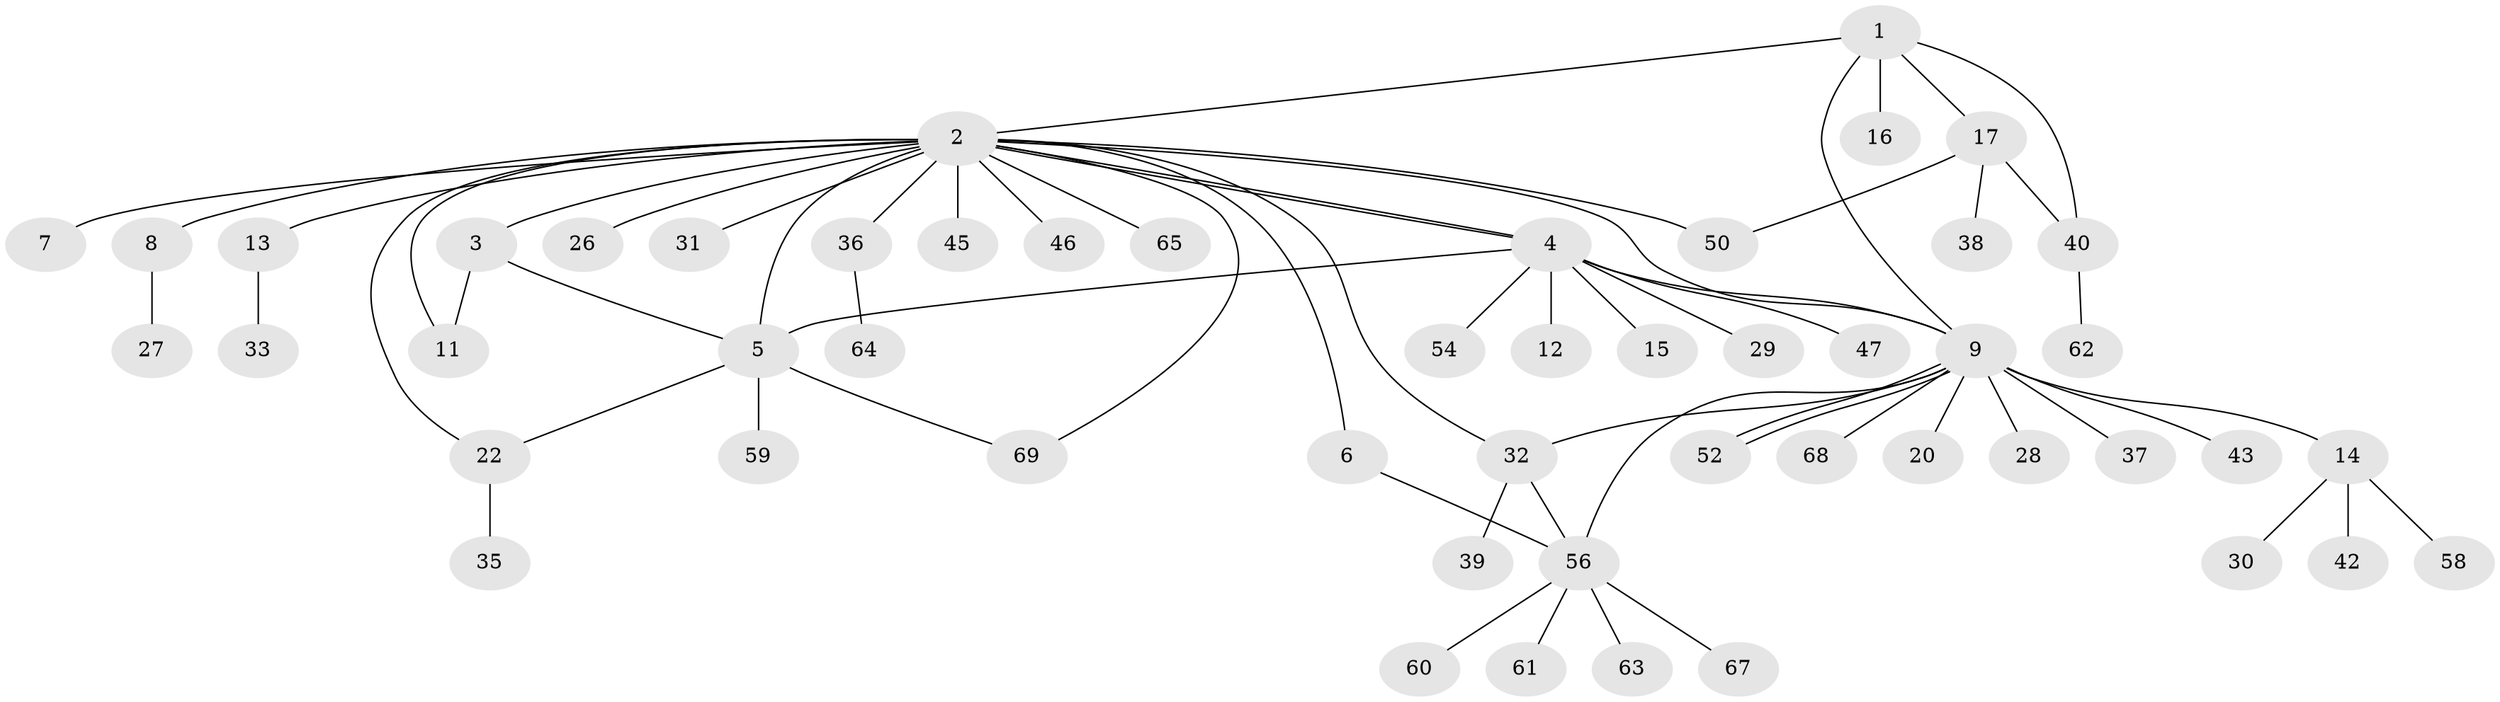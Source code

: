 // original degree distribution, {5: 0.043478260869565216, 22: 0.014492753623188406, 3: 0.07246376811594203, 7: 0.014492753623188406, 4: 0.07246376811594203, 2: 0.21739130434782608, 1: 0.5362318840579711, 10: 0.014492753623188406, 8: 0.014492753623188406}
// Generated by graph-tools (version 1.1) at 2025/11/02/27/25 16:11:12]
// undirected, 52 vertices, 65 edges
graph export_dot {
graph [start="1"]
  node [color=gray90,style=filled];
  1 [super="+18"];
  2 [super="+55"];
  3;
  4 [super="+23"];
  5 [super="+25"];
  6;
  7;
  8;
  9 [super="+10"];
  11;
  12;
  13 [super="+19"];
  14 [super="+21"];
  15;
  16;
  17 [super="+51"];
  20 [super="+24"];
  22 [super="+34"];
  26;
  27;
  28;
  29;
  30;
  31;
  32 [super="+53"];
  33;
  35;
  36 [super="+41"];
  37;
  38;
  39 [super="+48"];
  40 [super="+66"];
  42 [super="+44"];
  43;
  45 [super="+49"];
  46;
  47;
  50;
  52;
  54;
  56 [super="+57"];
  58;
  59;
  60;
  61;
  62;
  63;
  64;
  65;
  67;
  68;
  69;
  1 -- 2;
  1 -- 9;
  1 -- 16;
  1 -- 17;
  1 -- 40;
  2 -- 3;
  2 -- 4;
  2 -- 4;
  2 -- 6;
  2 -- 7;
  2 -- 8;
  2 -- 9;
  2 -- 11;
  2 -- 13;
  2 -- 22;
  2 -- 26;
  2 -- 31;
  2 -- 36;
  2 -- 45;
  2 -- 46;
  2 -- 50;
  2 -- 65;
  2 -- 69;
  2 -- 32;
  2 -- 5;
  3 -- 5;
  3 -- 11;
  4 -- 5;
  4 -- 12;
  4 -- 15;
  4 -- 47;
  4 -- 9;
  4 -- 29;
  4 -- 54;
  5 -- 22;
  5 -- 59;
  5 -- 69;
  6 -- 56;
  8 -- 27;
  9 -- 32;
  9 -- 37;
  9 -- 43;
  9 -- 52;
  9 -- 52;
  9 -- 56;
  9 -- 20;
  9 -- 68;
  9 -- 28;
  9 -- 14;
  13 -- 33;
  14 -- 30;
  14 -- 58;
  14 -- 42;
  17 -- 38;
  17 -- 40;
  17 -- 50;
  22 -- 35;
  32 -- 39;
  32 -- 56;
  36 -- 64;
  40 -- 62;
  56 -- 60;
  56 -- 61;
  56 -- 63;
  56 -- 67;
}
